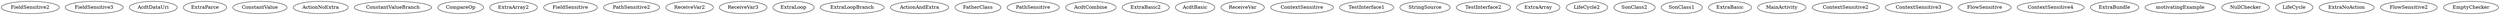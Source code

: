 digraph G {
FieldSensitive2
FieldSensitive3
AcdtDataUri
ExtraParce
ConstantValue
ActionNoExtra
ConstantValueBranch
CompareOp
ExtraArray2
FieldSensitive
PathSensitive2
ReceiveVar2
ReceiveVar3
ExtraLoop
ExtraLoopBranch
ActionAndExtra
FatherClass
PathSensitive
AcdtCombine
ExtraBasic2
AcdtBasic
ReceiveVar
ContextSensitive
TestInterface1
StringSource
TestInterface2
ExtraArray
LifeCycle2
SonClass2
SonClass1
ExtraBasic
MainActivity
ContextSensitive2
ContextSensitive3
FlowSensitive
ContextSensitive4
ExtraBundle
motivatingExample
NullChecker
LifeCycle
ExtraNoAction
FlowSensitive2
EmptyChecker
}
